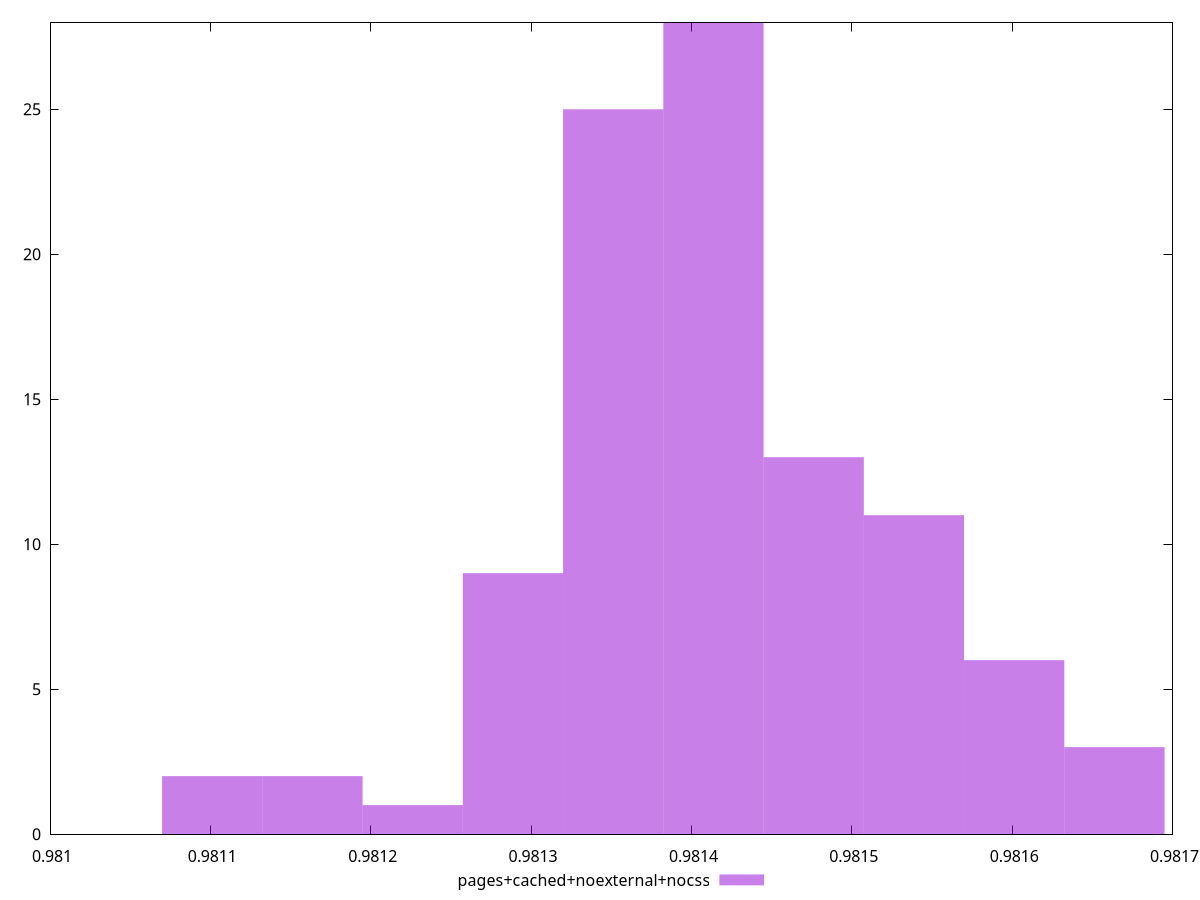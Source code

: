 $_pagesCachedNoexternalNocss <<EOF
0.9814137294257134 28
0.9814762438361487 13
0.9815387582465842 11
0.9812887006048425 9
0.9813512150152779 25
0.9816012726570196 6
0.9811636717839716 2
0.9811011573735362 2
0.981663787067455 3
0.981226186194407 1
EOF
set key outside below
set terminal pngcairo
set output "report_00006_2020-11-02T20-21-41.718Z/first-contentful-paint/pages+cached+noexternal+nocss//hist.png"
set yrange [0:28]
set boxwidth 0.00006251441043542349
set style fill transparent solid 0.5 noborder
plot $_pagesCachedNoexternalNocss title "pages+cached+noexternal+nocss" with boxes ,